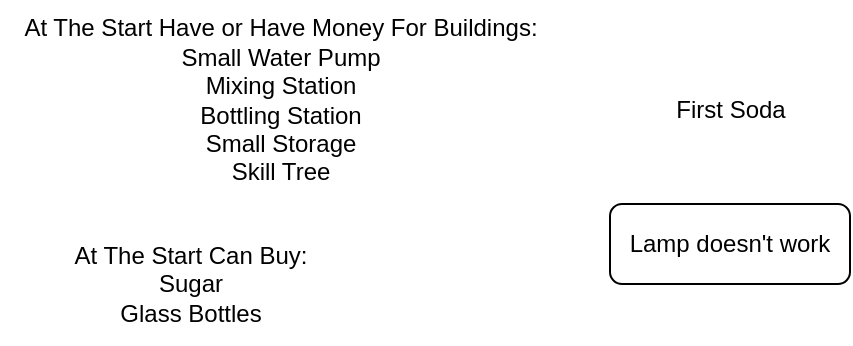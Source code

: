<mxfile version="26.0.16">
  <diagram id="C5RBs43oDa-KdzZeNtuy" name="Page-1">
    <mxGraphModel dx="1185" dy="1801" grid="1" gridSize="10" guides="1" tooltips="1" connect="1" arrows="1" fold="1" page="1" pageScale="1" pageWidth="827" pageHeight="1169" math="0" shadow="0">
      <root>
        <mxCell id="WIyWlLk6GJQsqaUBKTNV-0" />
        <mxCell id="WIyWlLk6GJQsqaUBKTNV-1" parent="WIyWlLk6GJQsqaUBKTNV-0" />
        <mxCell id="WIyWlLk6GJQsqaUBKTNV-3" value="Lamp doesn&#39;t work" style="rounded=1;whiteSpace=wrap;html=1;fontSize=12;glass=0;strokeWidth=1;shadow=0;" parent="WIyWlLk6GJQsqaUBKTNV-1" vertex="1">
          <mxGeometry x="590" y="90" width="120" height="40" as="geometry" />
        </mxCell>
        <mxCell id="JmSxmSw8NUj3kHxDaAks-0" value="First Soda" style="text;html=1;align=center;verticalAlign=middle;resizable=0;points=[];autosize=1;strokeColor=none;fillColor=none;" vertex="1" parent="WIyWlLk6GJQsqaUBKTNV-1">
          <mxGeometry x="610" y="28" width="80" height="30" as="geometry" />
        </mxCell>
        <mxCell id="JmSxmSw8NUj3kHxDaAks-1" value="At The Start Have or Have Money For Buildings:&lt;div&gt;Small Water Pump&lt;/div&gt;&lt;div&gt;Mixing Station&lt;/div&gt;&lt;div&gt;Bottling Station&lt;/div&gt;&lt;div&gt;Small Storage&lt;/div&gt;&lt;div&gt;Skill Tree&lt;/div&gt;" style="text;html=1;align=center;verticalAlign=middle;resizable=0;points=[];autosize=1;strokeColor=none;fillColor=none;" vertex="1" parent="WIyWlLk6GJQsqaUBKTNV-1">
          <mxGeometry x="285" y="-12" width="280" height="100" as="geometry" />
        </mxCell>
        <mxCell id="JmSxmSw8NUj3kHxDaAks-2" value="At The Start Can Buy:&lt;div&gt;Sugar&lt;/div&gt;&lt;div&gt;Glass Bottles&lt;/div&gt;" style="text;html=1;align=center;verticalAlign=middle;resizable=0;points=[];autosize=1;strokeColor=none;fillColor=none;" vertex="1" parent="WIyWlLk6GJQsqaUBKTNV-1">
          <mxGeometry x="310" y="100" width="140" height="60" as="geometry" />
        </mxCell>
      </root>
    </mxGraphModel>
  </diagram>
</mxfile>
